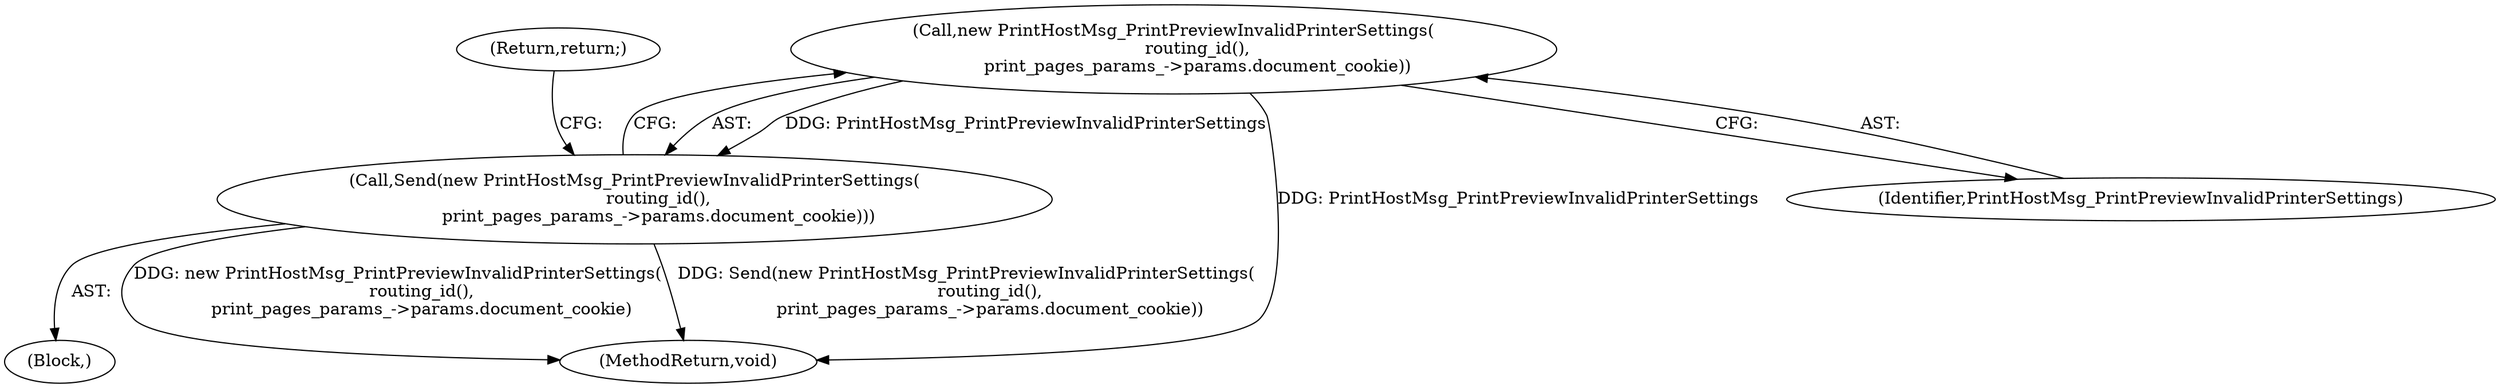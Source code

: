 digraph "1_Chrome_c7a90019bf7054145b11d2577b851cf2779d3d79_7@del" {
"1000114" [label="(Call,new PrintHostMsg_PrintPreviewInvalidPrinterSettings(\n         routing_id(),\n         print_pages_params_->params.document_cookie))"];
"1000113" [label="(Call,Send(new PrintHostMsg_PrintPreviewInvalidPrinterSettings(\n         routing_id(),\n         print_pages_params_->params.document_cookie)))"];
"1000115" [label="(Identifier,PrintHostMsg_PrintPreviewInvalidPrinterSettings)"];
"1000114" [label="(Call,new PrintHostMsg_PrintPreviewInvalidPrinterSettings(\n         routing_id(),\n         print_pages_params_->params.document_cookie))"];
"1000113" [label="(Call,Send(new PrintHostMsg_PrintPreviewInvalidPrinterSettings(\n         routing_id(),\n         print_pages_params_->params.document_cookie)))"];
"1000112" [label="(Block,)"];
"1000229" [label="(MethodReturn,void)"];
"1000116" [label="(Return,return;)"];
"1000114" -> "1000113"  [label="AST: "];
"1000114" -> "1000115"  [label="CFG: "];
"1000115" -> "1000114"  [label="AST: "];
"1000113" -> "1000114"  [label="CFG: "];
"1000114" -> "1000229"  [label="DDG: PrintHostMsg_PrintPreviewInvalidPrinterSettings"];
"1000114" -> "1000113"  [label="DDG: PrintHostMsg_PrintPreviewInvalidPrinterSettings"];
"1000113" -> "1000112"  [label="AST: "];
"1000116" -> "1000113"  [label="CFG: "];
"1000113" -> "1000229"  [label="DDG: new PrintHostMsg_PrintPreviewInvalidPrinterSettings(\n         routing_id(),\n         print_pages_params_->params.document_cookie)"];
"1000113" -> "1000229"  [label="DDG: Send(new PrintHostMsg_PrintPreviewInvalidPrinterSettings(\n         routing_id(),\n         print_pages_params_->params.document_cookie))"];
}
